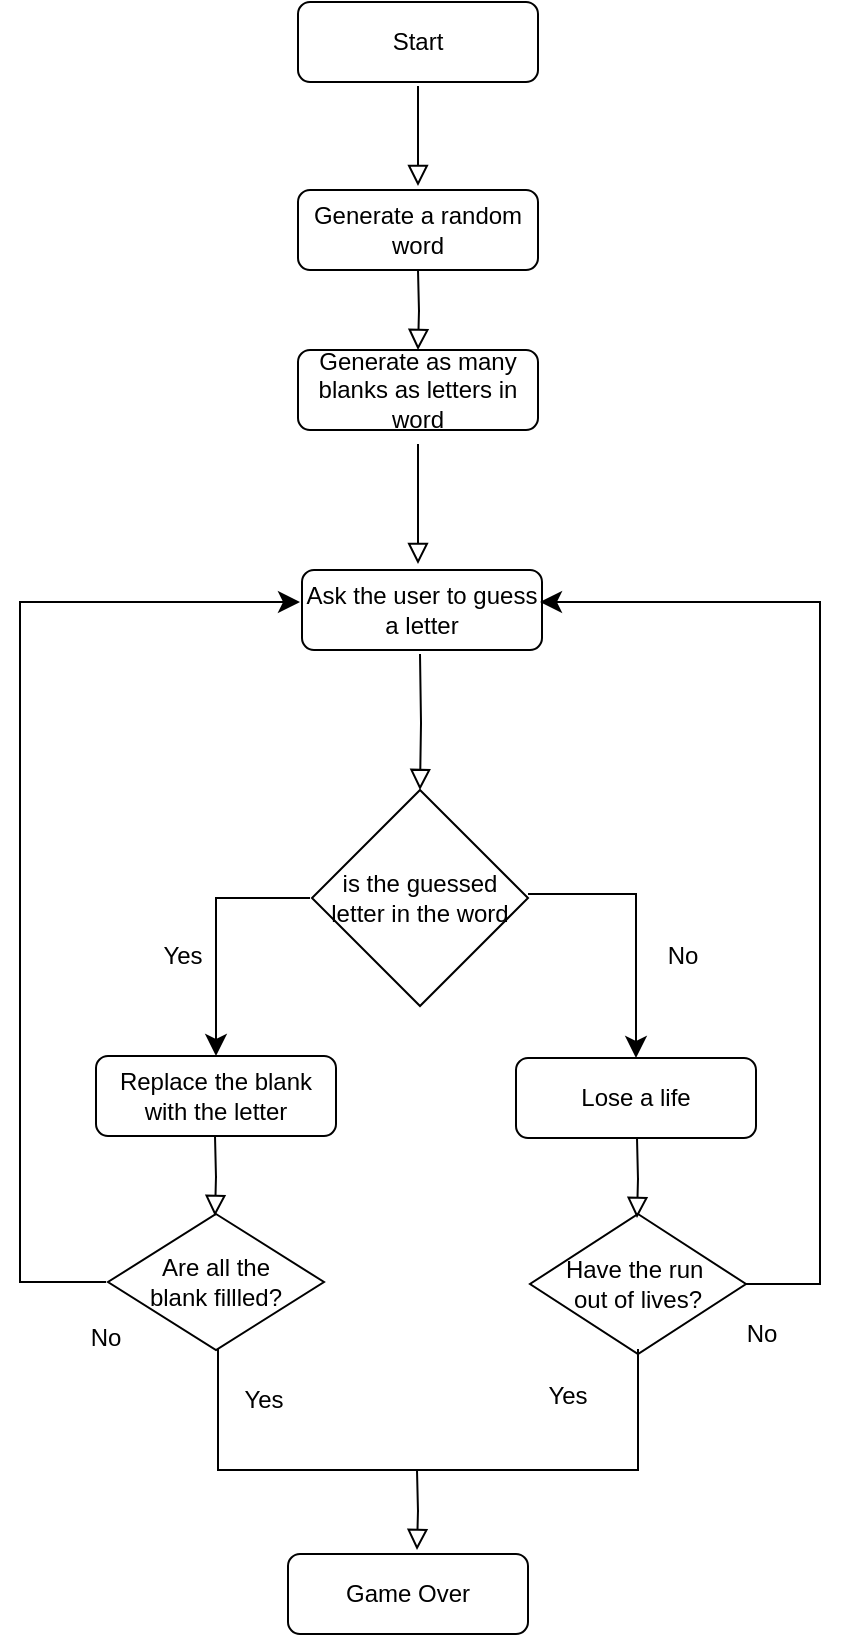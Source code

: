 <mxfile version="21.7.4" type="github">
  <diagram id="C5RBs43oDa-KdzZeNtuy" name="Page-1">
    <mxGraphModel dx="1366" dy="795" grid="1" gridSize="10" guides="1" tooltips="1" connect="1" arrows="1" fold="1" page="1" pageScale="1" pageWidth="827" pageHeight="1169" math="0" shadow="0">
      <root>
        <mxCell id="WIyWlLk6GJQsqaUBKTNV-0" />
        <mxCell id="WIyWlLk6GJQsqaUBKTNV-1" parent="WIyWlLk6GJQsqaUBKTNV-0" />
        <mxCell id="WIyWlLk6GJQsqaUBKTNV-2" value="" style="rounded=0;html=1;jettySize=auto;orthogonalLoop=1;fontSize=11;endArrow=block;endFill=0;endSize=8;strokeWidth=1;shadow=0;labelBackgroundColor=none;edgeStyle=orthogonalEdgeStyle;" parent="WIyWlLk6GJQsqaUBKTNV-1" edge="1">
          <mxGeometry relative="1" as="geometry">
            <mxPoint x="439" y="138" as="sourcePoint" />
            <mxPoint x="439" y="188" as="targetPoint" />
          </mxGeometry>
        </mxCell>
        <mxCell id="WIyWlLk6GJQsqaUBKTNV-3" value="Start" style="rounded=1;whiteSpace=wrap;html=1;fontSize=12;glass=0;strokeWidth=1;shadow=0;" parent="WIyWlLk6GJQsqaUBKTNV-1" vertex="1">
          <mxGeometry x="379" y="96" width="120" height="40" as="geometry" />
        </mxCell>
        <mxCell id="WIyWlLk6GJQsqaUBKTNV-4" value="" style="rounded=0;html=1;jettySize=auto;orthogonalLoop=1;fontSize=11;endArrow=block;endFill=0;endSize=8;strokeWidth=1;shadow=0;labelBackgroundColor=none;edgeStyle=orthogonalEdgeStyle;" parent="WIyWlLk6GJQsqaUBKTNV-1" edge="1">
          <mxGeometry y="20" relative="1" as="geometry">
            <mxPoint as="offset" />
            <mxPoint x="439" y="230" as="sourcePoint" />
            <mxPoint x="439" y="270" as="targetPoint" />
          </mxGeometry>
        </mxCell>
        <mxCell id="WIyWlLk6GJQsqaUBKTNV-8" value="" style="rounded=0;html=1;jettySize=auto;orthogonalLoop=1;fontSize=11;endArrow=block;endFill=0;endSize=8;strokeWidth=1;shadow=0;labelBackgroundColor=none;edgeStyle=orthogonalEdgeStyle;" parent="WIyWlLk6GJQsqaUBKTNV-1" edge="1">
          <mxGeometry x="0.333" y="20" relative="1" as="geometry">
            <mxPoint as="offset" />
            <mxPoint x="439" y="317" as="sourcePoint" />
            <mxPoint x="439" y="377" as="targetPoint" />
          </mxGeometry>
        </mxCell>
        <mxCell id="WIyWlLk6GJQsqaUBKTNV-11" value="Ask the user to guess a letter" style="rounded=1;whiteSpace=wrap;html=1;fontSize=12;glass=0;strokeWidth=1;shadow=0;" parent="WIyWlLk6GJQsqaUBKTNV-1" vertex="1">
          <mxGeometry x="381" y="380" width="120" height="40" as="geometry" />
        </mxCell>
        <mxCell id="3rvdqEm6kUL-F_6ZcyxB-1" value="Generate a random word" style="rounded=1;whiteSpace=wrap;html=1;fontSize=12;glass=0;strokeWidth=1;shadow=0;" vertex="1" parent="WIyWlLk6GJQsqaUBKTNV-1">
          <mxGeometry x="379" y="190" width="120" height="40" as="geometry" />
        </mxCell>
        <mxCell id="3rvdqEm6kUL-F_6ZcyxB-3" value="Generate as many blanks as letters in word" style="rounded=1;whiteSpace=wrap;html=1;fontSize=12;glass=0;strokeWidth=1;shadow=0;" vertex="1" parent="WIyWlLk6GJQsqaUBKTNV-1">
          <mxGeometry x="379" y="270" width="120" height="40" as="geometry" />
        </mxCell>
        <mxCell id="3rvdqEm6kUL-F_6ZcyxB-4" value="" style="rounded=0;html=1;jettySize=auto;orthogonalLoop=1;fontSize=11;endArrow=block;endFill=0;endSize=8;strokeWidth=1;shadow=0;labelBackgroundColor=none;edgeStyle=orthogonalEdgeStyle;" edge="1" parent="WIyWlLk6GJQsqaUBKTNV-1" target="3rvdqEm6kUL-F_6ZcyxB-5">
          <mxGeometry x="0.333" y="20" relative="1" as="geometry">
            <mxPoint as="offset" />
            <mxPoint x="440" y="422" as="sourcePoint" />
            <mxPoint x="440" y="482" as="targetPoint" />
          </mxGeometry>
        </mxCell>
        <mxCell id="3rvdqEm6kUL-F_6ZcyxB-5" value="&lt;div&gt;is the guessed&lt;/div&gt;&lt;div&gt;letter in the word&lt;br&gt;&lt;/div&gt;" style="rhombus;whiteSpace=wrap;html=1;" vertex="1" parent="WIyWlLk6GJQsqaUBKTNV-1">
          <mxGeometry x="386" y="490" width="108" height="108" as="geometry" />
        </mxCell>
        <mxCell id="3rvdqEm6kUL-F_6ZcyxB-8" value="" style="edgeStyle=elbowEdgeStyle;elbow=horizontal;endArrow=classic;html=1;curved=0;rounded=0;endSize=8;startSize=8;" edge="1" parent="WIyWlLk6GJQsqaUBKTNV-1">
          <mxGeometry width="50" height="50" relative="1" as="geometry">
            <mxPoint x="283" y="736" as="sourcePoint" />
            <mxPoint x="380" y="396" as="targetPoint" />
            <Array as="points">
              <mxPoint x="240" y="506" />
            </Array>
          </mxGeometry>
        </mxCell>
        <mxCell id="3rvdqEm6kUL-F_6ZcyxB-12" value="" style="edgeStyle=segmentEdgeStyle;endArrow=classic;html=1;curved=0;rounded=0;endSize=8;startSize=8;entryX=0.5;entryY=0;entryDx=0;entryDy=0;" edge="1" parent="WIyWlLk6GJQsqaUBKTNV-1" target="3rvdqEm6kUL-F_6ZcyxB-14">
          <mxGeometry width="50" height="50" relative="1" as="geometry">
            <mxPoint x="385" y="544" as="sourcePoint" />
            <mxPoint x="335" y="594" as="targetPoint" />
          </mxGeometry>
        </mxCell>
        <mxCell id="3rvdqEm6kUL-F_6ZcyxB-13" value="" style="edgeStyle=segmentEdgeStyle;endArrow=classic;html=1;curved=0;rounded=0;endSize=8;startSize=8;entryX=0.5;entryY=0;entryDx=0;entryDy=0;" edge="1" parent="WIyWlLk6GJQsqaUBKTNV-1" target="3rvdqEm6kUL-F_6ZcyxB-15">
          <mxGeometry width="50" height="50" relative="1" as="geometry">
            <mxPoint x="494" y="542" as="sourcePoint" />
            <mxPoint x="544" y="592" as="targetPoint" />
          </mxGeometry>
        </mxCell>
        <mxCell id="3rvdqEm6kUL-F_6ZcyxB-14" value="Replace the blank with the letter" style="rounded=1;whiteSpace=wrap;html=1;fontSize=12;glass=0;strokeWidth=1;shadow=0;" vertex="1" parent="WIyWlLk6GJQsqaUBKTNV-1">
          <mxGeometry x="278" y="623" width="120" height="40" as="geometry" />
        </mxCell>
        <mxCell id="3rvdqEm6kUL-F_6ZcyxB-15" value="Lose a life" style="rounded=1;whiteSpace=wrap;html=1;fontSize=12;glass=0;strokeWidth=1;shadow=0;" vertex="1" parent="WIyWlLk6GJQsqaUBKTNV-1">
          <mxGeometry x="488" y="624" width="120" height="40" as="geometry" />
        </mxCell>
        <mxCell id="3rvdqEm6kUL-F_6ZcyxB-16" value="Yes" style="text;html=1;align=center;verticalAlign=middle;resizable=0;points=[];autosize=1;strokeColor=none;fillColor=none;" vertex="1" parent="WIyWlLk6GJQsqaUBKTNV-1">
          <mxGeometry x="301" y="558" width="40" height="30" as="geometry" />
        </mxCell>
        <mxCell id="3rvdqEm6kUL-F_6ZcyxB-17" value="No" style="text;html=1;align=center;verticalAlign=middle;resizable=0;points=[];autosize=1;strokeColor=none;fillColor=none;" vertex="1" parent="WIyWlLk6GJQsqaUBKTNV-1">
          <mxGeometry x="551" y="558" width="40" height="30" as="geometry" />
        </mxCell>
        <mxCell id="3rvdqEm6kUL-F_6ZcyxB-18" value="&lt;div&gt;Are all the &lt;br&gt;&lt;/div&gt;&lt;div&gt;blank fillled?&lt;br&gt;&lt;/div&gt;" style="rhombus;whiteSpace=wrap;html=1;" vertex="1" parent="WIyWlLk6GJQsqaUBKTNV-1">
          <mxGeometry x="284" y="702" width="108" height="68" as="geometry" />
        </mxCell>
        <mxCell id="3rvdqEm6kUL-F_6ZcyxB-19" value="&lt;div&gt;Have the run&amp;nbsp;&lt;/div&gt;&lt;div&gt;out of lives?&lt;/div&gt;" style="rhombus;whiteSpace=wrap;html=1;" vertex="1" parent="WIyWlLk6GJQsqaUBKTNV-1">
          <mxGeometry x="495" y="702" width="108" height="70" as="geometry" />
        </mxCell>
        <mxCell id="3rvdqEm6kUL-F_6ZcyxB-20" value="" style="rounded=0;html=1;jettySize=auto;orthogonalLoop=1;fontSize=11;endArrow=block;endFill=0;endSize=8;strokeWidth=1;shadow=0;labelBackgroundColor=none;edgeStyle=orthogonalEdgeStyle;" edge="1" parent="WIyWlLk6GJQsqaUBKTNV-1">
          <mxGeometry x="0.333" y="20" relative="1" as="geometry">
            <mxPoint as="offset" />
            <mxPoint x="337.5" y="663" as="sourcePoint" />
            <mxPoint x="337.5" y="703" as="targetPoint" />
          </mxGeometry>
        </mxCell>
        <mxCell id="3rvdqEm6kUL-F_6ZcyxB-22" value="" style="rounded=0;html=1;jettySize=auto;orthogonalLoop=1;fontSize=11;endArrow=block;endFill=0;endSize=8;strokeWidth=1;shadow=0;labelBackgroundColor=none;edgeStyle=orthogonalEdgeStyle;" edge="1" parent="WIyWlLk6GJQsqaUBKTNV-1">
          <mxGeometry x="0.333" y="20" relative="1" as="geometry">
            <mxPoint as="offset" />
            <mxPoint x="548.5" y="664" as="sourcePoint" />
            <mxPoint x="548.5" y="704" as="targetPoint" />
          </mxGeometry>
        </mxCell>
        <mxCell id="3rvdqEm6kUL-F_6ZcyxB-23" value="" style="edgeStyle=elbowEdgeStyle;elbow=horizontal;endArrow=classic;html=1;curved=0;rounded=0;endSize=8;startSize=8;exitX=1;exitY=0.5;exitDx=0;exitDy=0;" edge="1" parent="WIyWlLk6GJQsqaUBKTNV-1" source="3rvdqEm6kUL-F_6ZcyxB-19">
          <mxGeometry width="50" height="50" relative="1" as="geometry">
            <mxPoint x="610" y="740" as="sourcePoint" />
            <mxPoint x="500" y="396" as="targetPoint" />
            <Array as="points">
              <mxPoint x="640" y="506" />
            </Array>
          </mxGeometry>
        </mxCell>
        <mxCell id="3rvdqEm6kUL-F_6ZcyxB-25" value="" style="shape=partialRectangle;whiteSpace=wrap;html=1;bottom=1;right=1;left=1;top=0;fillColor=none;routingCenterX=-0.5;" vertex="1" parent="WIyWlLk6GJQsqaUBKTNV-1">
          <mxGeometry x="339" y="770" width="210" height="60" as="geometry" />
        </mxCell>
        <mxCell id="3rvdqEm6kUL-F_6ZcyxB-27" value="&lt;div&gt;Yes&lt;/div&gt;" style="text;html=1;strokeColor=none;fillColor=none;align=center;verticalAlign=middle;whiteSpace=wrap;rounded=0;" vertex="1" parent="WIyWlLk6GJQsqaUBKTNV-1">
          <mxGeometry x="332" y="780" width="60" height="30" as="geometry" />
        </mxCell>
        <mxCell id="3rvdqEm6kUL-F_6ZcyxB-28" value="&lt;div&gt;Yes&lt;/div&gt;" style="text;html=1;strokeColor=none;fillColor=none;align=center;verticalAlign=middle;whiteSpace=wrap;rounded=0;" vertex="1" parent="WIyWlLk6GJQsqaUBKTNV-1">
          <mxGeometry x="484" y="778" width="60" height="30" as="geometry" />
        </mxCell>
        <mxCell id="3rvdqEm6kUL-F_6ZcyxB-29" value="No" style="text;html=1;strokeColor=none;fillColor=none;align=center;verticalAlign=middle;whiteSpace=wrap;rounded=0;" vertex="1" parent="WIyWlLk6GJQsqaUBKTNV-1">
          <mxGeometry x="581" y="747" width="60" height="30" as="geometry" />
        </mxCell>
        <mxCell id="3rvdqEm6kUL-F_6ZcyxB-30" value="No" style="text;html=1;strokeColor=none;fillColor=none;align=center;verticalAlign=middle;whiteSpace=wrap;rounded=0;" vertex="1" parent="WIyWlLk6GJQsqaUBKTNV-1">
          <mxGeometry x="253" y="749" width="60" height="30" as="geometry" />
        </mxCell>
        <mxCell id="3rvdqEm6kUL-F_6ZcyxB-31" value="" style="rounded=0;html=1;jettySize=auto;orthogonalLoop=1;fontSize=11;endArrow=block;endFill=0;endSize=8;strokeWidth=1;shadow=0;labelBackgroundColor=none;edgeStyle=orthogonalEdgeStyle;" edge="1" parent="WIyWlLk6GJQsqaUBKTNV-1">
          <mxGeometry x="0.333" y="20" relative="1" as="geometry">
            <mxPoint as="offset" />
            <mxPoint x="438.5" y="830" as="sourcePoint" />
            <mxPoint x="438.5" y="870" as="targetPoint" />
          </mxGeometry>
        </mxCell>
        <mxCell id="3rvdqEm6kUL-F_6ZcyxB-32" value="Game Over" style="rounded=1;whiteSpace=wrap;html=1;fontSize=12;glass=0;strokeWidth=1;shadow=0;" vertex="1" parent="WIyWlLk6GJQsqaUBKTNV-1">
          <mxGeometry x="374" y="872" width="120" height="40" as="geometry" />
        </mxCell>
      </root>
    </mxGraphModel>
  </diagram>
</mxfile>
